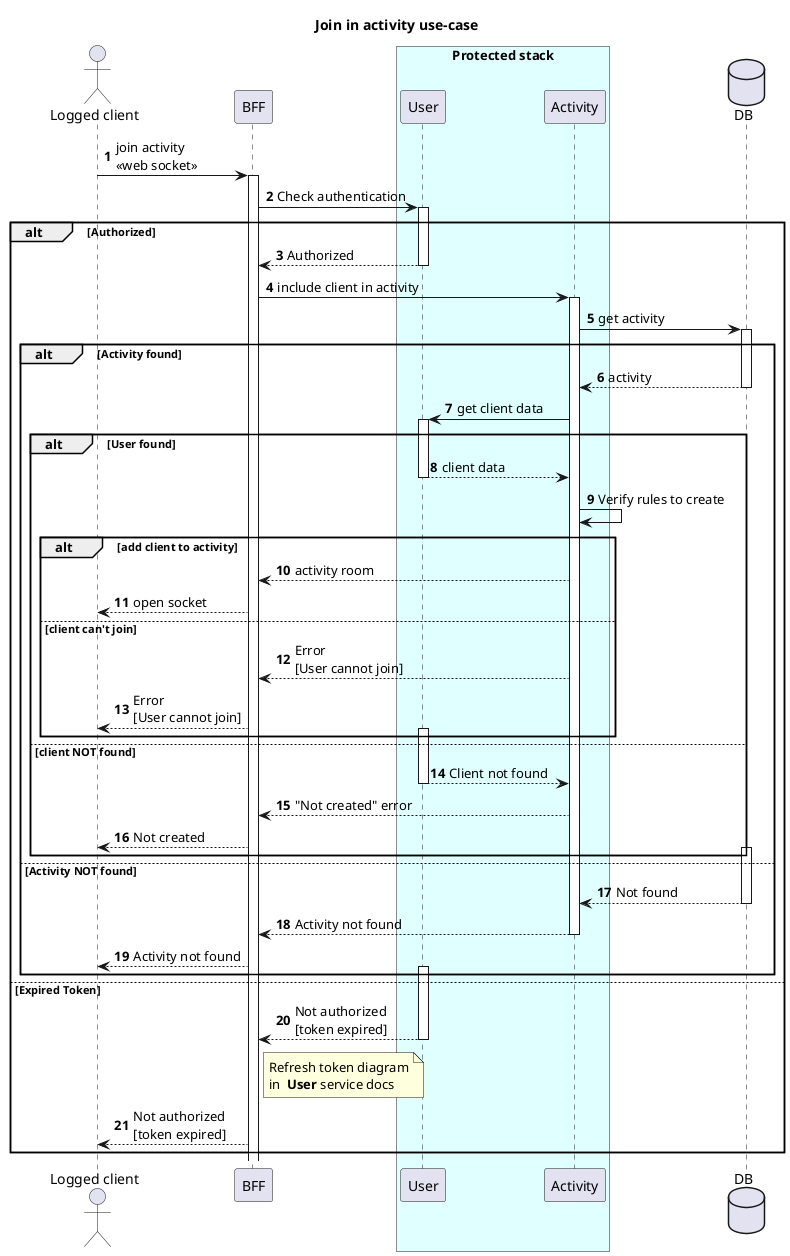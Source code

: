 @startuml
  autonumber
  title "Join in activity use-case"

  actor "Logged client" as client
  participant BFF
  box "Protected stack" #LightCyan
  participant User
  participant Activity
  end box
  database DB


  client -> BFF: join activity \n<<web socket>>
  activate BFF
  BFF -> User: Check authentication
  activate User

  alt Authorized
    User --> BFF: Authorized
    deactivate User
    BFF -> Activity: include client in activity
    activate Activity
    Activity -> DB: get activity
    activate DB

    alt Activity found
      Activity <-- DB: activity
      deactivate DB
      User <- Activity: get client data
      activate User

      alt User found
        User --> Activity: client data
        deactivate User
        Activity -> Activity: Verify rules to create
        alt add client to activity
          BFF <-- Activity: activity room
          client <-- BFF: open socket
        else client can't join
          BFF <-- Activity: Error \n[User cannot join]
          client <-- BFF: Error \n[User cannot join]
          activate User
        end
      else client **NOT** found
        Activity <-- User: Client not found
        deactivate User
        BFF <-- Activity: "Not created" error
        client <-- BFF: Not created
        activate DB
      end
    else  Activity **NOT** found
      Activity <-- DB: Not found
      deactivate DB
      BFF <-- Activity: Activity not found
      deactivate Activity
      client <-- BFF: Activity not found
      activate User
    end
  else Expired Token
    BFF <-- User: Not authorized \n[token expired]
    deactivate User
    note right of BFF
      Refresh token diagram
      in  **User** service docs
    end note
    client <-- BFF: Not authorized \n[token expired]   
  end
@enduml